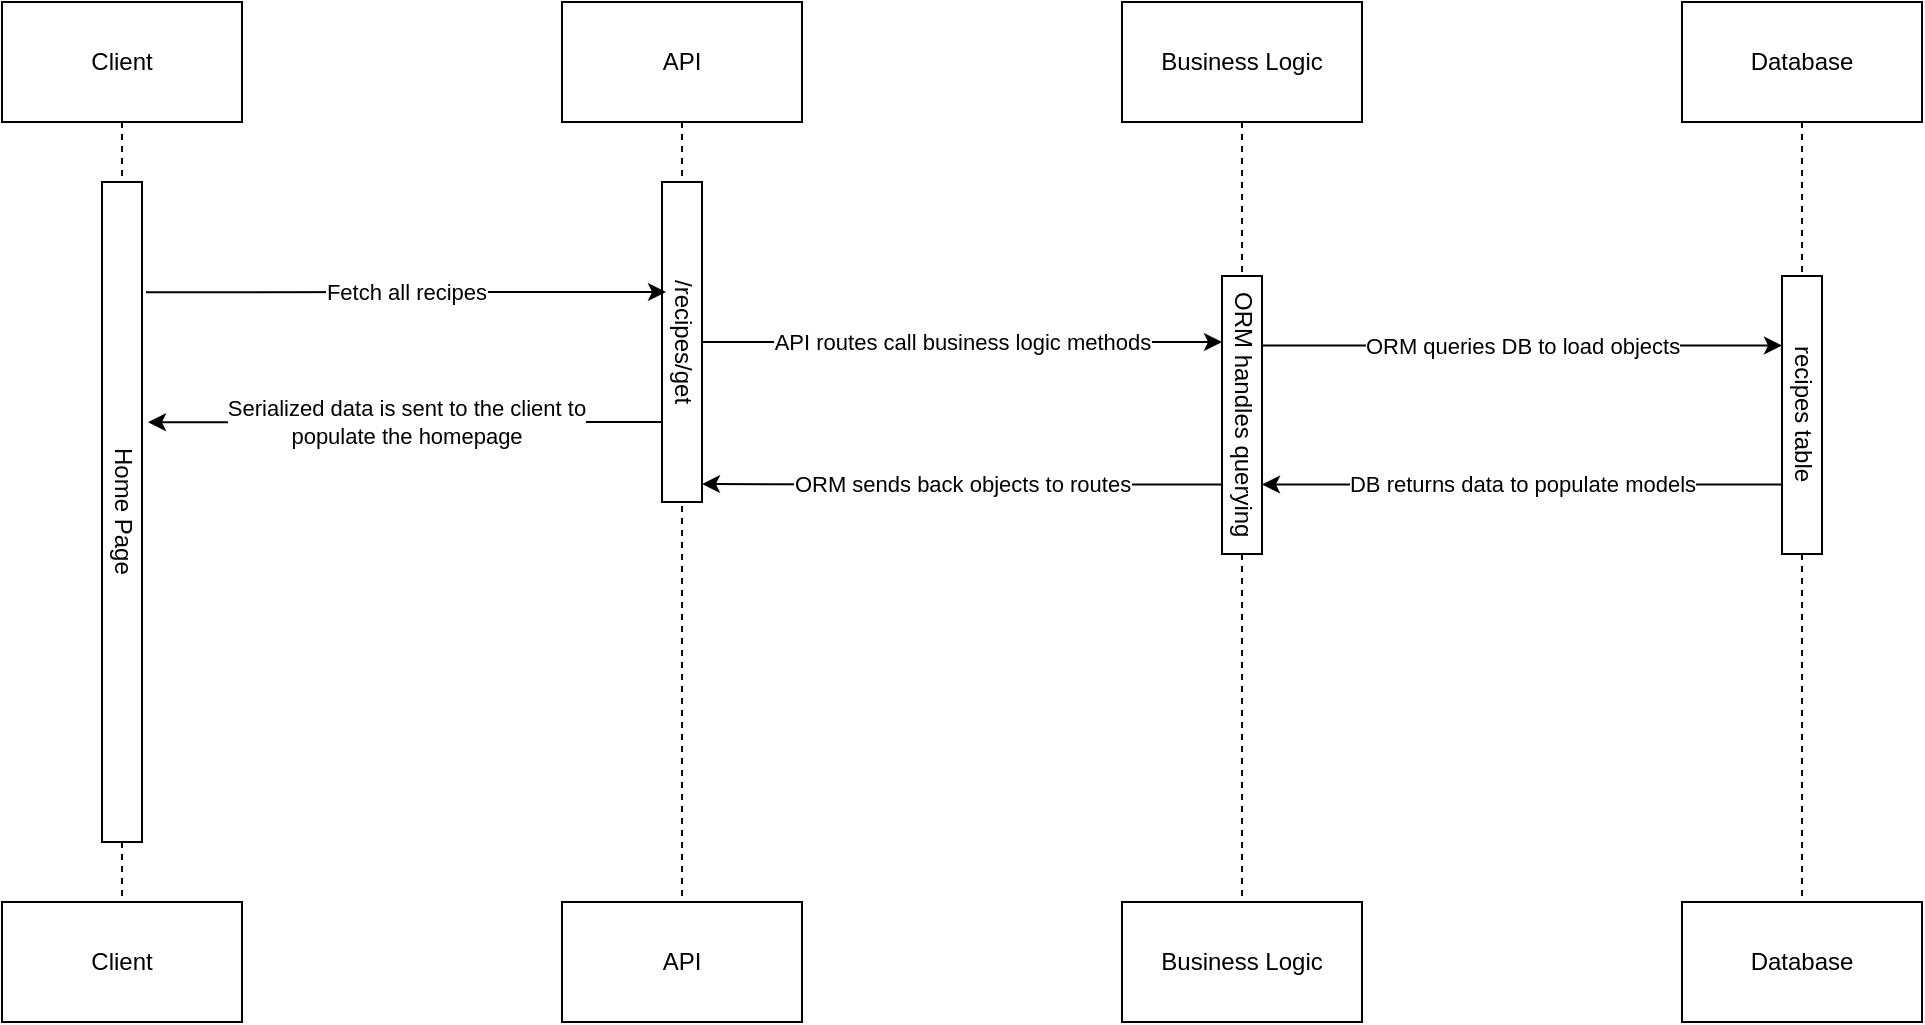 <mxfile version="27.1.3">
  <diagram name="Page-1" id="D0fdV-JRTlxFz3nLKLJs">
    <mxGraphModel dx="1426" dy="797" grid="1" gridSize="10" guides="1" tooltips="1" connect="1" arrows="1" fold="1" page="1" pageScale="1" pageWidth="1169" pageHeight="827" math="0" shadow="0">
      <root>
        <mxCell id="0" />
        <mxCell id="1" parent="0" />
        <mxCell id="zeEJzOroTsTFU0kubTcI-11" style="edgeStyle=orthogonalEdgeStyle;rounded=0;orthogonalLoop=1;jettySize=auto;html=1;exitX=0.5;exitY=1;exitDx=0;exitDy=0;entryX=0.5;entryY=0;entryDx=0;entryDy=0;endArrow=none;startFill=0;dashed=1;" edge="1" parent="1" source="zeEJzOroTsTFU0kubTcI-1" target="zeEJzOroTsTFU0kubTcI-2">
          <mxGeometry relative="1" as="geometry" />
        </mxCell>
        <mxCell id="zeEJzOroTsTFU0kubTcI-1" value="Client" style="rounded=0;whiteSpace=wrap;html=1;" vertex="1" parent="1">
          <mxGeometry x="120" y="60" width="120" height="60" as="geometry" />
        </mxCell>
        <mxCell id="zeEJzOroTsTFU0kubTcI-2" value="Client" style="rounded=0;whiteSpace=wrap;html=1;" vertex="1" parent="1">
          <mxGeometry x="120" y="510" width="120" height="60" as="geometry" />
        </mxCell>
        <mxCell id="zeEJzOroTsTFU0kubTcI-3" value="Home Page" style="rounded=0;whiteSpace=wrap;html=1;textDirection=vertical-lr;" vertex="1" parent="1">
          <mxGeometry x="170" y="150" width="20" height="330" as="geometry" />
        </mxCell>
        <mxCell id="zeEJzOroTsTFU0kubTcI-12" style="edgeStyle=orthogonalEdgeStyle;rounded=0;orthogonalLoop=1;jettySize=auto;html=1;exitX=0.5;exitY=1;exitDx=0;exitDy=0;entryX=0.5;entryY=0;entryDx=0;entryDy=0;endArrow=none;startFill=0;dashed=1;" edge="1" parent="1" source="zeEJzOroTsTFU0kubTcI-4" target="zeEJzOroTsTFU0kubTcI-5">
          <mxGeometry relative="1" as="geometry" />
        </mxCell>
        <mxCell id="zeEJzOroTsTFU0kubTcI-4" value="API" style="rounded=0;whiteSpace=wrap;html=1;" vertex="1" parent="1">
          <mxGeometry x="400" y="60" width="120" height="60" as="geometry" />
        </mxCell>
        <mxCell id="zeEJzOroTsTFU0kubTcI-5" value="API" style="rounded=0;whiteSpace=wrap;html=1;" vertex="1" parent="1">
          <mxGeometry x="400" y="510" width="120" height="60" as="geometry" />
        </mxCell>
        <mxCell id="zeEJzOroTsTFU0kubTcI-6" value="/recipes/get" style="rounded=0;whiteSpace=wrap;html=1;textDirection=vertical-lr;" vertex="1" parent="1">
          <mxGeometry x="450" y="150" width="20" height="160" as="geometry" />
        </mxCell>
        <mxCell id="zeEJzOroTsTFU0kubTcI-14" style="edgeStyle=orthogonalEdgeStyle;rounded=0;orthogonalLoop=1;jettySize=auto;html=1;exitX=0.5;exitY=1;exitDx=0;exitDy=0;entryX=0.5;entryY=0;entryDx=0;entryDy=0;endArrow=none;startFill=0;dashed=1;" edge="1" parent="1" source="zeEJzOroTsTFU0kubTcI-20" target="zeEJzOroTsTFU0kubTcI-13">
          <mxGeometry relative="1" as="geometry" />
        </mxCell>
        <mxCell id="zeEJzOroTsTFU0kubTcI-10" value="Business Logic" style="rounded=0;whiteSpace=wrap;html=1;" vertex="1" parent="1">
          <mxGeometry x="680" y="60" width="120" height="60" as="geometry" />
        </mxCell>
        <mxCell id="zeEJzOroTsTFU0kubTcI-13" value="Business Logic" style="rounded=0;whiteSpace=wrap;html=1;" vertex="1" parent="1">
          <mxGeometry x="680" y="510" width="120" height="60" as="geometry" />
        </mxCell>
        <mxCell id="zeEJzOroTsTFU0kubTcI-17" style="edgeStyle=orthogonalEdgeStyle;rounded=0;orthogonalLoop=1;jettySize=auto;html=1;exitX=0.5;exitY=1;exitDx=0;exitDy=0;entryX=0.5;entryY=0;entryDx=0;entryDy=0;endArrow=none;startFill=0;dashed=1;" edge="1" source="zeEJzOroTsTFU0kubTcI-18" target="zeEJzOroTsTFU0kubTcI-19" parent="1">
          <mxGeometry relative="1" as="geometry" />
        </mxCell>
        <mxCell id="zeEJzOroTsTFU0kubTcI-18" value="Database" style="rounded=0;whiteSpace=wrap;html=1;" vertex="1" parent="1">
          <mxGeometry x="960" y="60" width="120" height="60" as="geometry" />
        </mxCell>
        <mxCell id="zeEJzOroTsTFU0kubTcI-19" value="Database" style="rounded=0;whiteSpace=wrap;html=1;" vertex="1" parent="1">
          <mxGeometry x="960" y="510" width="120" height="60" as="geometry" />
        </mxCell>
        <mxCell id="zeEJzOroTsTFU0kubTcI-21" value="" style="edgeStyle=orthogonalEdgeStyle;rounded=0;orthogonalLoop=1;jettySize=auto;html=1;exitX=0.5;exitY=1;exitDx=0;exitDy=0;entryX=0.5;entryY=0;entryDx=0;entryDy=0;endArrow=none;startFill=0;dashed=1;" edge="1" parent="1" source="zeEJzOroTsTFU0kubTcI-10" target="zeEJzOroTsTFU0kubTcI-20">
          <mxGeometry relative="1" as="geometry">
            <mxPoint x="740" y="120" as="sourcePoint" />
            <mxPoint x="740" y="510" as="targetPoint" />
          </mxGeometry>
        </mxCell>
        <mxCell id="zeEJzOroTsTFU0kubTcI-24" value="ORM queries DB to load objects" style="edgeStyle=orthogonalEdgeStyle;rounded=0;orthogonalLoop=1;jettySize=auto;html=1;exitX=1;exitY=0.25;exitDx=0;exitDy=0;entryX=0;entryY=0.25;entryDx=0;entryDy=0;" edge="1" parent="1" source="zeEJzOroTsTFU0kubTcI-20" target="zeEJzOroTsTFU0kubTcI-23">
          <mxGeometry relative="1" as="geometry">
            <Array as="points">
              <mxPoint x="880" y="232" />
              <mxPoint x="880" y="232" />
            </Array>
          </mxGeometry>
        </mxCell>
        <mxCell id="zeEJzOroTsTFU0kubTcI-20" value="ORM handles querying" style="rounded=0;whiteSpace=wrap;html=1;textDirection=vertical-lr;" vertex="1" parent="1">
          <mxGeometry x="730" y="197" width="20" height="139" as="geometry" />
        </mxCell>
        <mxCell id="zeEJzOroTsTFU0kubTcI-25" value="DB returns data to populate models" style="edgeStyle=orthogonalEdgeStyle;rounded=0;orthogonalLoop=1;jettySize=auto;html=1;exitX=0;exitY=0.75;exitDx=0;exitDy=0;entryX=1;entryY=0.75;entryDx=0;entryDy=0;" edge="1" parent="1" source="zeEJzOroTsTFU0kubTcI-23" target="zeEJzOroTsTFU0kubTcI-20">
          <mxGeometry relative="1" as="geometry" />
        </mxCell>
        <mxCell id="zeEJzOroTsTFU0kubTcI-23" value="recipes table" style="rounded=0;whiteSpace=wrap;html=1;textDirection=vertical-lr;" vertex="1" parent="1">
          <mxGeometry x="1010" y="197" width="20" height="139" as="geometry" />
        </mxCell>
        <mxCell id="zeEJzOroTsTFU0kubTcI-26" value="Fetch all recipes" style="edgeStyle=orthogonalEdgeStyle;rounded=0;orthogonalLoop=1;jettySize=auto;html=1;exitX=0.1;exitY=0.344;exitDx=0;exitDy=0;entryX=1.1;entryY=0.167;entryDx=0;entryDy=0;entryPerimeter=0;endArrow=none;startFill=1;startArrow=classic;exitPerimeter=0;" edge="1" parent="1" source="zeEJzOroTsTFU0kubTcI-6" target="zeEJzOroTsTFU0kubTcI-3">
          <mxGeometry relative="1" as="geometry" />
        </mxCell>
        <mxCell id="zeEJzOroTsTFU0kubTcI-28" value="API routes call business logic methods" style="edgeStyle=orthogonalEdgeStyle;rounded=0;orthogonalLoop=1;jettySize=auto;html=1;exitX=1;exitY=0.5;exitDx=0;exitDy=0;" edge="1" parent="1" source="zeEJzOroTsTFU0kubTcI-6">
          <mxGeometry x="-0.003" relative="1" as="geometry">
            <mxPoint x="470" y="230" as="sourcePoint" />
            <mxPoint x="730" y="230" as="targetPoint" />
            <mxPoint as="offset" />
          </mxGeometry>
        </mxCell>
        <mxCell id="zeEJzOroTsTFU0kubTcI-31" value="ORM sends back objects to routes" style="edgeStyle=orthogonalEdgeStyle;rounded=0;orthogonalLoop=1;jettySize=auto;html=1;exitX=0;exitY=0.75;exitDx=0;exitDy=0;entryX=1;entryY=0.944;entryDx=0;entryDy=0;entryPerimeter=0;" edge="1" parent="1" source="zeEJzOroTsTFU0kubTcI-20" target="zeEJzOroTsTFU0kubTcI-6">
          <mxGeometry relative="1" as="geometry" />
        </mxCell>
        <mxCell id="zeEJzOroTsTFU0kubTcI-32" value="&lt;div&gt;Serialized data is sent to the client to&lt;/div&gt;&lt;div&gt;populate the homepage&lt;/div&gt;" style="edgeStyle=orthogonalEdgeStyle;rounded=0;orthogonalLoop=1;jettySize=auto;html=1;exitX=0;exitY=0.75;exitDx=0;exitDy=0;entryX=1.15;entryY=0.364;entryDx=0;entryDy=0;entryPerimeter=0;" edge="1" parent="1" source="zeEJzOroTsTFU0kubTcI-6" target="zeEJzOroTsTFU0kubTcI-3">
          <mxGeometry relative="1" as="geometry" />
        </mxCell>
      </root>
    </mxGraphModel>
  </diagram>
</mxfile>
